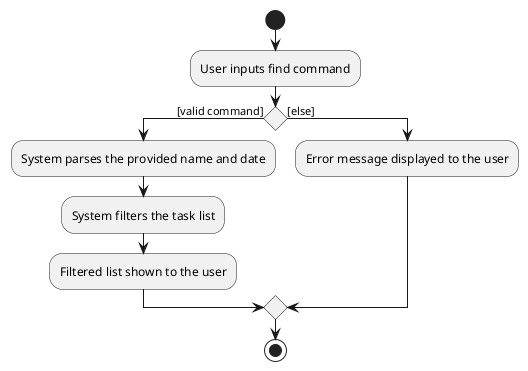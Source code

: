 @startuml
start
:User inputs find command;

if () then ([valid command])
    :System parses the provided name and date;
    :System filters the task list;
    :Filtered list shown to the user;

else ([else])
    :Error message displayed to the user;
endif
stop
@enduml
